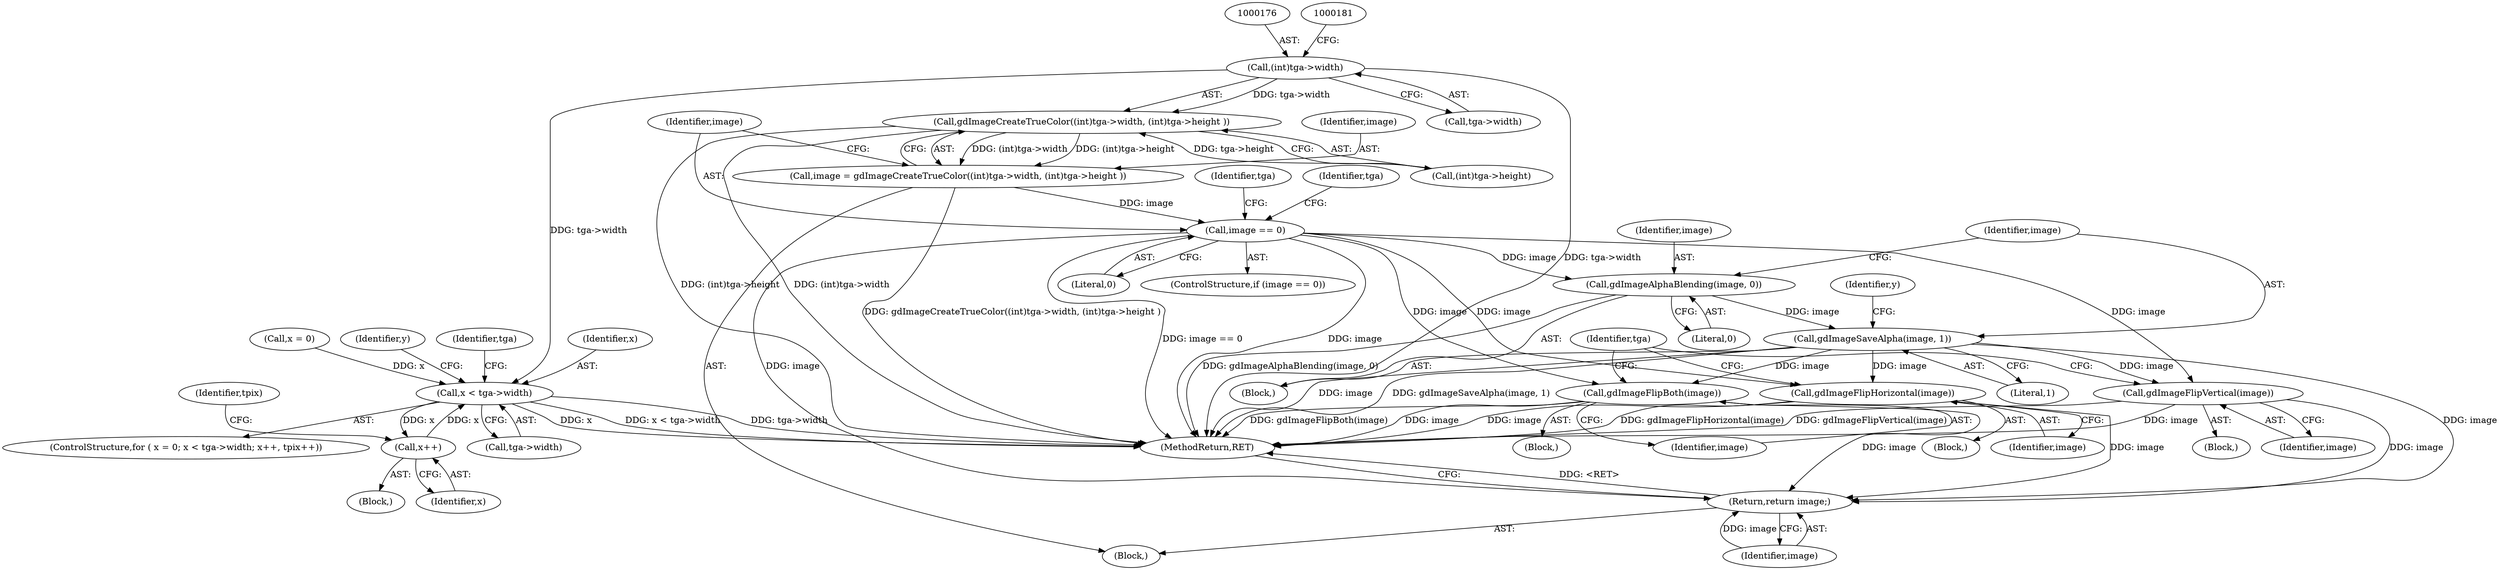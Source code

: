 digraph "0_libgd_10ef1dca63d62433fda13309b4a228782db823f7@pointer" {
"1000175" [label="(Call,(int)tga->width)"];
"1000174" [label="(Call,gdImageCreateTrueColor((int)tga->width, (int)tga->height ))"];
"1000172" [label="(Call,image = gdImageCreateTrueColor((int)tga->width, (int)tga->height ))"];
"1000186" [label="(Call,image == 0)"];
"1000199" [label="(Call,gdImageAlphaBlending(image, 0))"];
"1000202" [label="(Call,gdImageSaveAlpha(image, 1))"];
"1000335" [label="(Call,gdImageFlipBoth(image))"];
"1000355" [label="(Return,return image;)"];
"1000343" [label="(Call,gdImageFlipVertical(image))"];
"1000351" [label="(Call,gdImageFlipHorizontal(image))"];
"1000229" [label="(Call,x < tga->width)"];
"1000235" [label="(Call,x++)"];
"1000191" [label="(Identifier,tga)"];
"1000106" [label="(Block,)"];
"1000177" [label="(Call,tga->width)"];
"1000343" [label="(Call,gdImageFlipVertical(image))"];
"1000243" [label="(Identifier,tga)"];
"1000231" [label="(Call,tga->width)"];
"1000357" [label="(MethodReturn,RET)"];
"1000230" [label="(Identifier,x)"];
"1000229" [label="(Call,x < tga->width)"];
"1000174" [label="(Call,gdImageCreateTrueColor((int)tga->width, (int)tga->height ))"];
"1000355" [label="(Return,return image;)"];
"1000235" [label="(Call,x++)"];
"1000200" [label="(Identifier,image)"];
"1000180" [label="(Call,(int)tga->height)"];
"1000187" [label="(Identifier,image)"];
"1000173" [label="(Identifier,image)"];
"1000336" [label="(Identifier,image)"];
"1000207" [label="(Identifier,y)"];
"1000198" [label="(Block,)"];
"1000225" [label="(ControlStructure,for ( x = 0; x < tga->width; x++, tpix++))"];
"1000354" [label="(Identifier,tga)"];
"1000344" [label="(Identifier,image)"];
"1000186" [label="(Call,image == 0)"];
"1000203" [label="(Identifier,image)"];
"1000335" [label="(Call,gdImageFlipBoth(image))"];
"1000342" [label="(Block,)"];
"1000352" [label="(Identifier,image)"];
"1000226" [label="(Call,x = 0)"];
"1000215" [label="(Identifier,y)"];
"1000199" [label="(Call,gdImageAlphaBlending(image, 0))"];
"1000236" [label="(Identifier,x)"];
"1000334" [label="(Block,)"];
"1000202" [label="(Call,gdImageSaveAlpha(image, 1))"];
"1000351" [label="(Call,gdImageFlipHorizontal(image))"];
"1000185" [label="(ControlStructure,if (image == 0))"];
"1000188" [label="(Literal,0)"];
"1000204" [label="(Literal,1)"];
"1000350" [label="(Block,)"];
"1000201" [label="(Literal,0)"];
"1000196" [label="(Identifier,tga)"];
"1000234" [label="(Block,)"];
"1000238" [label="(Identifier,tpix)"];
"1000175" [label="(Call,(int)tga->width)"];
"1000356" [label="(Identifier,image)"];
"1000172" [label="(Call,image = gdImageCreateTrueColor((int)tga->width, (int)tga->height ))"];
"1000175" -> "1000174"  [label="AST: "];
"1000175" -> "1000177"  [label="CFG: "];
"1000176" -> "1000175"  [label="AST: "];
"1000177" -> "1000175"  [label="AST: "];
"1000181" -> "1000175"  [label="CFG: "];
"1000175" -> "1000357"  [label="DDG: tga->width"];
"1000175" -> "1000174"  [label="DDG: tga->width"];
"1000175" -> "1000229"  [label="DDG: tga->width"];
"1000174" -> "1000172"  [label="AST: "];
"1000174" -> "1000180"  [label="CFG: "];
"1000180" -> "1000174"  [label="AST: "];
"1000172" -> "1000174"  [label="CFG: "];
"1000174" -> "1000357"  [label="DDG: (int)tga->height"];
"1000174" -> "1000357"  [label="DDG: (int)tga->width"];
"1000174" -> "1000172"  [label="DDG: (int)tga->width"];
"1000174" -> "1000172"  [label="DDG: (int)tga->height"];
"1000180" -> "1000174"  [label="DDG: tga->height"];
"1000172" -> "1000106"  [label="AST: "];
"1000173" -> "1000172"  [label="AST: "];
"1000187" -> "1000172"  [label="CFG: "];
"1000172" -> "1000357"  [label="DDG: gdImageCreateTrueColor((int)tga->width, (int)tga->height )"];
"1000172" -> "1000186"  [label="DDG: image"];
"1000186" -> "1000185"  [label="AST: "];
"1000186" -> "1000188"  [label="CFG: "];
"1000187" -> "1000186"  [label="AST: "];
"1000188" -> "1000186"  [label="AST: "];
"1000191" -> "1000186"  [label="CFG: "];
"1000196" -> "1000186"  [label="CFG: "];
"1000186" -> "1000357"  [label="DDG: image == 0"];
"1000186" -> "1000357"  [label="DDG: image"];
"1000186" -> "1000199"  [label="DDG: image"];
"1000186" -> "1000335"  [label="DDG: image"];
"1000186" -> "1000343"  [label="DDG: image"];
"1000186" -> "1000351"  [label="DDG: image"];
"1000186" -> "1000355"  [label="DDG: image"];
"1000199" -> "1000198"  [label="AST: "];
"1000199" -> "1000201"  [label="CFG: "];
"1000200" -> "1000199"  [label="AST: "];
"1000201" -> "1000199"  [label="AST: "];
"1000203" -> "1000199"  [label="CFG: "];
"1000199" -> "1000357"  [label="DDG: gdImageAlphaBlending(image, 0)"];
"1000199" -> "1000202"  [label="DDG: image"];
"1000202" -> "1000198"  [label="AST: "];
"1000202" -> "1000204"  [label="CFG: "];
"1000203" -> "1000202"  [label="AST: "];
"1000204" -> "1000202"  [label="AST: "];
"1000207" -> "1000202"  [label="CFG: "];
"1000202" -> "1000357"  [label="DDG: image"];
"1000202" -> "1000357"  [label="DDG: gdImageSaveAlpha(image, 1)"];
"1000202" -> "1000335"  [label="DDG: image"];
"1000202" -> "1000343"  [label="DDG: image"];
"1000202" -> "1000351"  [label="DDG: image"];
"1000202" -> "1000355"  [label="DDG: image"];
"1000335" -> "1000334"  [label="AST: "];
"1000335" -> "1000336"  [label="CFG: "];
"1000336" -> "1000335"  [label="AST: "];
"1000354" -> "1000335"  [label="CFG: "];
"1000335" -> "1000357"  [label="DDG: image"];
"1000335" -> "1000357"  [label="DDG: gdImageFlipBoth(image)"];
"1000335" -> "1000355"  [label="DDG: image"];
"1000355" -> "1000106"  [label="AST: "];
"1000355" -> "1000356"  [label="CFG: "];
"1000356" -> "1000355"  [label="AST: "];
"1000357" -> "1000355"  [label="CFG: "];
"1000355" -> "1000357"  [label="DDG: <RET>"];
"1000356" -> "1000355"  [label="DDG: image"];
"1000351" -> "1000355"  [label="DDG: image"];
"1000343" -> "1000355"  [label="DDG: image"];
"1000343" -> "1000342"  [label="AST: "];
"1000343" -> "1000344"  [label="CFG: "];
"1000344" -> "1000343"  [label="AST: "];
"1000354" -> "1000343"  [label="CFG: "];
"1000343" -> "1000357"  [label="DDG: image"];
"1000343" -> "1000357"  [label="DDG: gdImageFlipVertical(image)"];
"1000351" -> "1000350"  [label="AST: "];
"1000351" -> "1000352"  [label="CFG: "];
"1000352" -> "1000351"  [label="AST: "];
"1000354" -> "1000351"  [label="CFG: "];
"1000351" -> "1000357"  [label="DDG: gdImageFlipHorizontal(image)"];
"1000351" -> "1000357"  [label="DDG: image"];
"1000229" -> "1000225"  [label="AST: "];
"1000229" -> "1000231"  [label="CFG: "];
"1000230" -> "1000229"  [label="AST: "];
"1000231" -> "1000229"  [label="AST: "];
"1000243" -> "1000229"  [label="CFG: "];
"1000215" -> "1000229"  [label="CFG: "];
"1000229" -> "1000357"  [label="DDG: x < tga->width"];
"1000229" -> "1000357"  [label="DDG: tga->width"];
"1000229" -> "1000357"  [label="DDG: x"];
"1000226" -> "1000229"  [label="DDG: x"];
"1000235" -> "1000229"  [label="DDG: x"];
"1000229" -> "1000235"  [label="DDG: x"];
"1000235" -> "1000234"  [label="AST: "];
"1000235" -> "1000236"  [label="CFG: "];
"1000236" -> "1000235"  [label="AST: "];
"1000238" -> "1000235"  [label="CFG: "];
}
